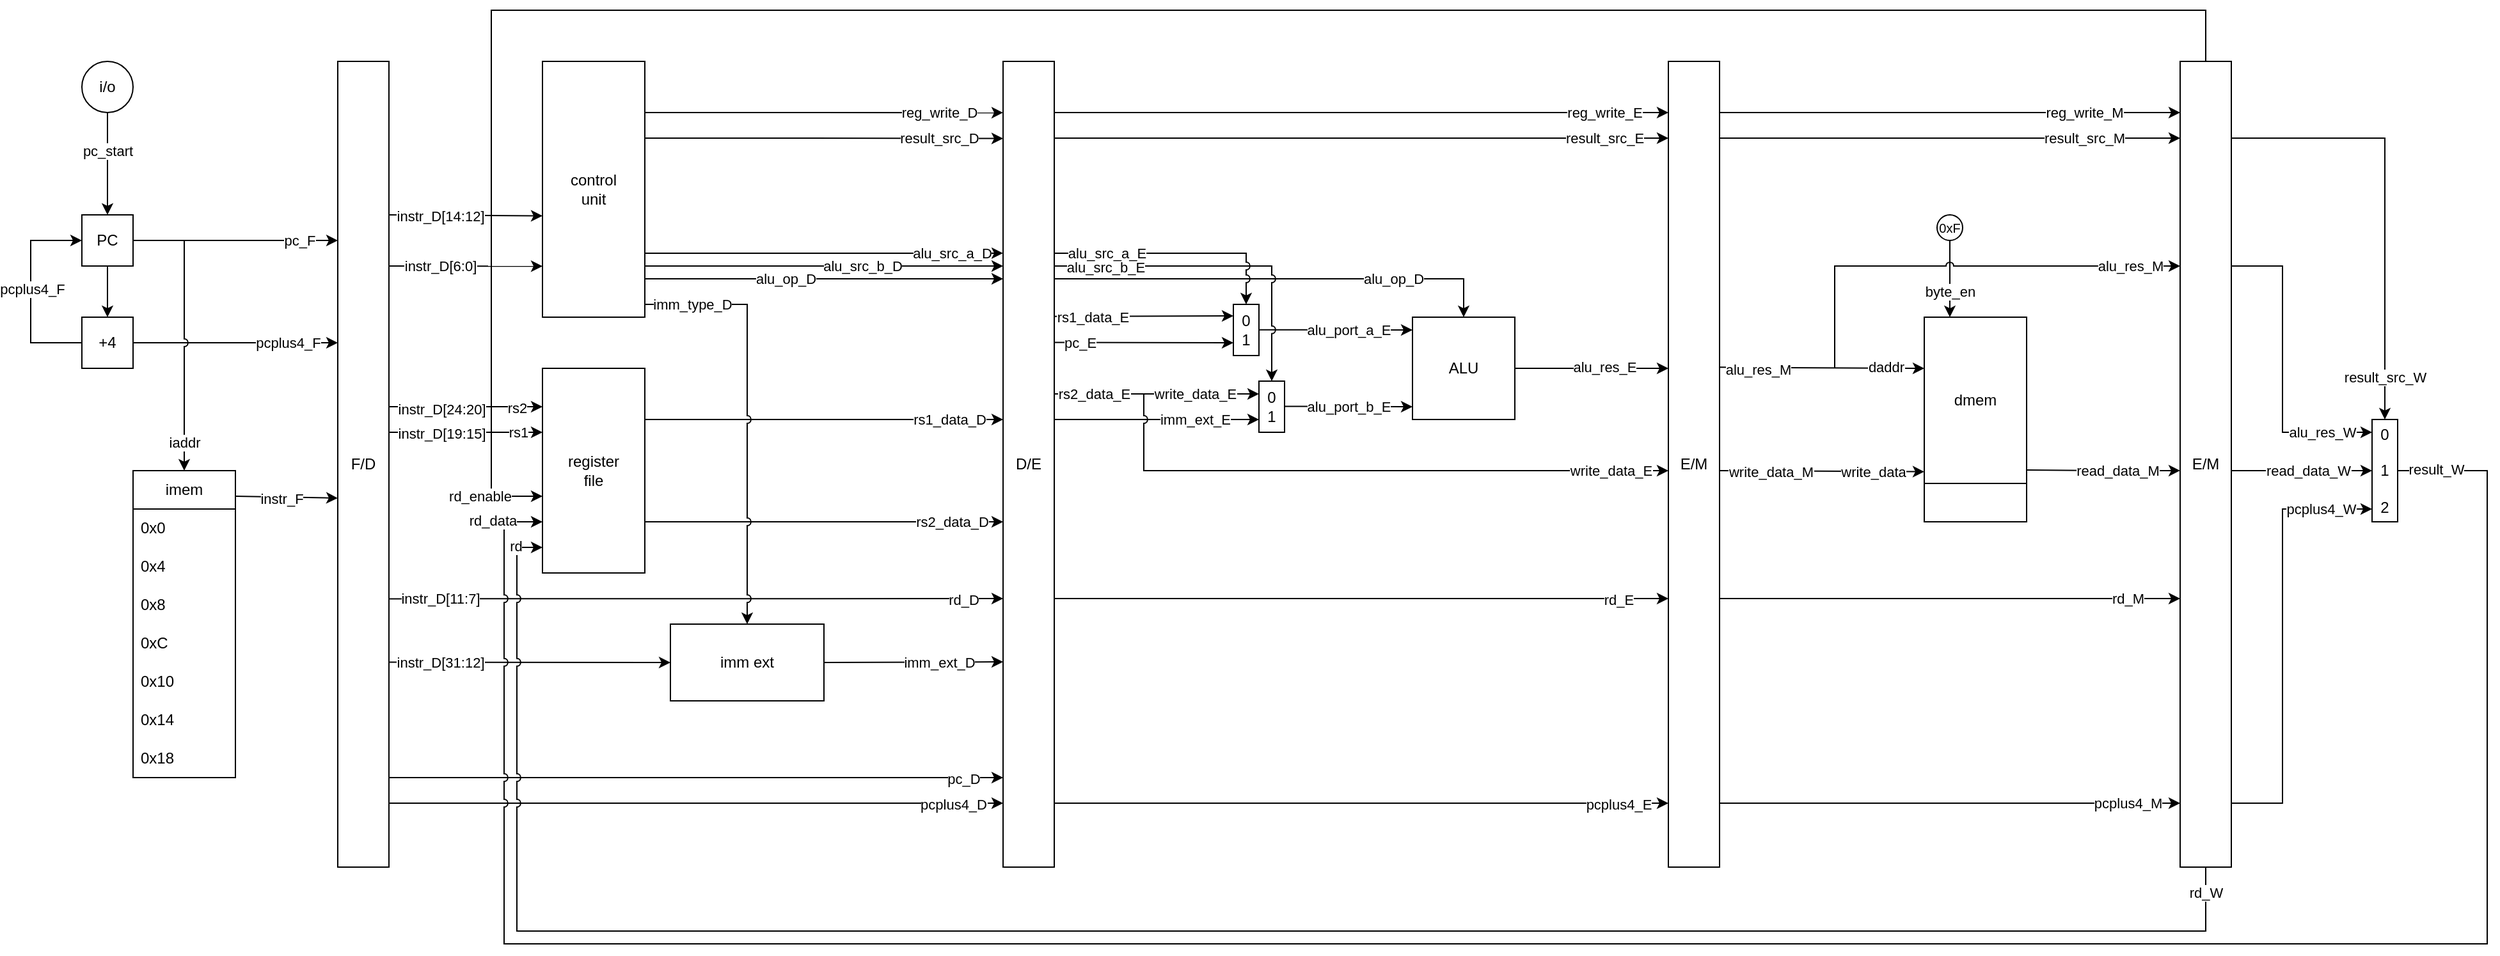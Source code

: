 <mxfile version="28.1.2">
  <diagram name="Page-1" id="CnX-o000vF3b8Ial-e8h">
    <mxGraphModel dx="2032" dy="1219" grid="1" gridSize="10" guides="1" tooltips="1" connect="1" arrows="1" fold="1" page="0" pageScale="1" pageWidth="850" pageHeight="1100" math="0" shadow="0">
      <root>
        <mxCell id="0" />
        <mxCell id="1" parent="0" />
        <mxCell id="3WcrFg-mwN81ejGvuBXr-109" value="" style="endArrow=classic;html=1;rounded=0;" parent="1" edge="1">
          <mxGeometry width="50" height="50" relative="1" as="geometry">
            <mxPoint x="1000" y="210" as="sourcePoint" />
            <mxPoint x="1320" y="240" as="targetPoint" />
            <Array as="points">
              <mxPoint x="1320" y="210" />
            </Array>
          </mxGeometry>
        </mxCell>
        <mxCell id="3WcrFg-mwN81ejGvuBXr-110" value="alu_op_D" style="edgeLabel;html=1;align=center;verticalAlign=middle;resizable=0;points=[];" parent="3WcrFg-mwN81ejGvuBXr-109" vertex="1" connectable="0">
          <mxGeometry x="-0.275" relative="1" as="geometry">
            <mxPoint x="138" as="offset" />
          </mxGeometry>
        </mxCell>
        <mxCell id="3WcrFg-mwN81ejGvuBXr-74" value="" style="endArrow=classic;html=1;rounded=0;exitX=1;exitY=0.667;exitDx=0;exitDy=0;exitPerimeter=0;jumpStyle=arc;" parent="1" source="3WcrFg-mwN81ejGvuBXr-9" edge="1">
          <mxGeometry width="50" height="50" relative="1" as="geometry">
            <mxPoint x="570" y="400" as="sourcePoint" />
            <mxPoint x="960" y="460" as="targetPoint" />
            <Array as="points">
              <mxPoint x="570" y="460" />
            </Array>
          </mxGeometry>
        </mxCell>
        <mxCell id="3WcrFg-mwN81ejGvuBXr-75" value="rd_D" style="edgeLabel;html=1;align=center;verticalAlign=middle;resizable=0;points=[];" parent="3WcrFg-mwN81ejGvuBXr-74" vertex="1" connectable="0">
          <mxGeometry x="0.897" y="-1" relative="1" as="geometry">
            <mxPoint x="-7" as="offset" />
          </mxGeometry>
        </mxCell>
        <mxCell id="3WcrFg-mwN81ejGvuBXr-76" value="instr_D[11:7]" style="edgeLabel;html=1;align=center;verticalAlign=middle;resizable=0;points=[];" parent="3WcrFg-mwN81ejGvuBXr-74" vertex="1" connectable="0">
          <mxGeometry x="-0.823" relative="1" as="geometry">
            <mxPoint x="-3" as="offset" />
          </mxGeometry>
        </mxCell>
        <mxCell id="3WcrFg-mwN81ejGvuBXr-6" style="edgeStyle=orthogonalEdgeStyle;rounded=0;orthogonalLoop=1;jettySize=auto;html=1;exitX=0.5;exitY=1;exitDx=0;exitDy=0;entryX=0.5;entryY=0;entryDx=0;entryDy=0;" parent="1" source="3WcrFg-mwN81ejGvuBXr-1" target="3WcrFg-mwN81ejGvuBXr-5" edge="1">
          <mxGeometry relative="1" as="geometry" />
        </mxCell>
        <mxCell id="3WcrFg-mwN81ejGvuBXr-1" value="PC" style="whiteSpace=wrap;html=1;aspect=fixed;" parent="1" vertex="1">
          <mxGeometry x="240" y="160" width="40" height="40" as="geometry" />
        </mxCell>
        <mxCell id="3WcrFg-mwN81ejGvuBXr-3" style="edgeStyle=orthogonalEdgeStyle;rounded=0;orthogonalLoop=1;jettySize=auto;html=1;exitX=0.5;exitY=1;exitDx=0;exitDy=0;entryX=0.5;entryY=0;entryDx=0;entryDy=0;" parent="1" source="3WcrFg-mwN81ejGvuBXr-2" target="3WcrFg-mwN81ejGvuBXr-1" edge="1">
          <mxGeometry relative="1" as="geometry" />
        </mxCell>
        <mxCell id="3WcrFg-mwN81ejGvuBXr-4" value="pc_start" style="edgeLabel;html=1;align=center;verticalAlign=middle;resizable=0;points=[];" parent="3WcrFg-mwN81ejGvuBXr-3" vertex="1" connectable="0">
          <mxGeometry x="-0.26" relative="1" as="geometry">
            <mxPoint as="offset" />
          </mxGeometry>
        </mxCell>
        <mxCell id="3WcrFg-mwN81ejGvuBXr-2" value="i/o" style="ellipse;whiteSpace=wrap;html=1;aspect=fixed;" parent="1" vertex="1">
          <mxGeometry x="240" y="40" width="40" height="40" as="geometry" />
        </mxCell>
        <mxCell id="3WcrFg-mwN81ejGvuBXr-7" style="edgeStyle=orthogonalEdgeStyle;rounded=0;orthogonalLoop=1;jettySize=auto;html=1;exitX=0;exitY=0.5;exitDx=0;exitDy=0;entryX=0;entryY=0.5;entryDx=0;entryDy=0;" parent="1" source="3WcrFg-mwN81ejGvuBXr-5" target="3WcrFg-mwN81ejGvuBXr-1" edge="1">
          <mxGeometry relative="1" as="geometry">
            <Array as="points">
              <mxPoint x="200" y="260" />
              <mxPoint x="200" y="180" />
            </Array>
          </mxGeometry>
        </mxCell>
        <mxCell id="3WcrFg-mwN81ejGvuBXr-8" value="pcplus4_F" style="edgeLabel;html=1;align=center;verticalAlign=middle;resizable=0;points=[];" parent="3WcrFg-mwN81ejGvuBXr-7" vertex="1" connectable="0">
          <mxGeometry x="0.109" y="-1" relative="1" as="geometry">
            <mxPoint y="6" as="offset" />
          </mxGeometry>
        </mxCell>
        <mxCell id="3WcrFg-mwN81ejGvuBXr-5" value="+4" style="whiteSpace=wrap;html=1;aspect=fixed;" parent="1" vertex="1">
          <mxGeometry x="240" y="240" width="40" height="40" as="geometry" />
        </mxCell>
        <mxCell id="3WcrFg-mwN81ejGvuBXr-9" value="F/D" style="rounded=0;whiteSpace=wrap;html=1;" parent="1" vertex="1">
          <mxGeometry x="440" y="40" width="40" height="630" as="geometry" />
        </mxCell>
        <mxCell id="3WcrFg-mwN81ejGvuBXr-10" style="edgeStyle=orthogonalEdgeStyle;rounded=0;orthogonalLoop=1;jettySize=auto;html=1;exitX=1;exitY=0.5;exitDx=0;exitDy=0;" parent="1" source="3WcrFg-mwN81ejGvuBXr-5" edge="1">
          <mxGeometry relative="1" as="geometry">
            <mxPoint x="440" y="260" as="targetPoint" />
            <Array as="points">
              <mxPoint x="440" y="260" />
            </Array>
          </mxGeometry>
        </mxCell>
        <mxCell id="3WcrFg-mwN81ejGvuBXr-13" value="pcplus4_F" style="edgeLabel;html=1;align=center;verticalAlign=middle;resizable=0;points=[];" parent="3WcrFg-mwN81ejGvuBXr-10" vertex="1" connectable="0">
          <mxGeometry x="-0.158" y="-2" relative="1" as="geometry">
            <mxPoint x="53" y="-2" as="offset" />
          </mxGeometry>
        </mxCell>
        <mxCell id="3WcrFg-mwN81ejGvuBXr-11" style="edgeStyle=orthogonalEdgeStyle;rounded=0;orthogonalLoop=1;jettySize=auto;html=1;exitX=1;exitY=0.5;exitDx=0;exitDy=0;" parent="1" source="3WcrFg-mwN81ejGvuBXr-1" edge="1">
          <mxGeometry relative="1" as="geometry">
            <mxPoint x="440" y="180" as="targetPoint" />
            <Array as="points">
              <mxPoint x="440" y="180" />
            </Array>
          </mxGeometry>
        </mxCell>
        <mxCell id="3WcrFg-mwN81ejGvuBXr-12" value="pc_F" style="edgeLabel;html=1;align=center;verticalAlign=middle;resizable=0;points=[];" parent="3WcrFg-mwN81ejGvuBXr-11" vertex="1" connectable="0">
          <mxGeometry x="-0.06" y="1" relative="1" as="geometry">
            <mxPoint x="55" y="1" as="offset" />
          </mxGeometry>
        </mxCell>
        <mxCell id="3WcrFg-mwN81ejGvuBXr-15" style="edgeStyle=orthogonalEdgeStyle;rounded=0;orthogonalLoop=1;jettySize=auto;html=1;strokeColor=default;jumpStyle=arc;entryX=0.5;entryY=0;entryDx=0;entryDy=0;" parent="1" edge="1">
          <mxGeometry relative="1" as="geometry">
            <mxPoint x="320" y="360.0" as="targetPoint" />
            <mxPoint x="320" y="180" as="sourcePoint" />
          </mxGeometry>
        </mxCell>
        <mxCell id="3WcrFg-mwN81ejGvuBXr-16" value="iaddr" style="edgeLabel;html=1;align=center;verticalAlign=middle;resizable=0;points=[];" parent="3WcrFg-mwN81ejGvuBXr-15" vertex="1" connectable="0">
          <mxGeometry x="0.756" y="1" relative="1" as="geometry">
            <mxPoint x="-1" as="offset" />
          </mxGeometry>
        </mxCell>
        <mxCell id="3WcrFg-mwN81ejGvuBXr-28" value="imem" style="swimlane;fontStyle=0;childLayout=stackLayout;horizontal=1;startSize=30;horizontalStack=0;resizeParent=1;resizeParentMax=0;resizeLast=0;collapsible=1;marginBottom=0;whiteSpace=wrap;html=1;" parent="1" vertex="1">
          <mxGeometry x="280" y="360" width="80" height="240" as="geometry">
            <mxRectangle x="280" y="360" width="70" height="30" as="alternateBounds" />
          </mxGeometry>
        </mxCell>
        <mxCell id="3WcrFg-mwN81ejGvuBXr-29" value="0x0" style="text;strokeColor=none;fillColor=none;align=left;verticalAlign=middle;spacingLeft=4;spacingRight=4;overflow=hidden;points=[[0,0.5],[1,0.5]];portConstraint=eastwest;rotatable=0;whiteSpace=wrap;html=1;" parent="3WcrFg-mwN81ejGvuBXr-28" vertex="1">
          <mxGeometry y="30" width="80" height="30" as="geometry" />
        </mxCell>
        <mxCell id="3WcrFg-mwN81ejGvuBXr-32" value="0x4" style="text;strokeColor=none;fillColor=none;align=left;verticalAlign=middle;spacingLeft=4;spacingRight=4;overflow=hidden;points=[[0,0.5],[1,0.5]];portConstraint=eastwest;rotatable=0;whiteSpace=wrap;html=1;" parent="3WcrFg-mwN81ejGvuBXr-28" vertex="1">
          <mxGeometry y="60" width="80" height="30" as="geometry" />
        </mxCell>
        <mxCell id="3WcrFg-mwN81ejGvuBXr-34" value="0x8" style="text;strokeColor=none;fillColor=none;align=left;verticalAlign=middle;spacingLeft=4;spacingRight=4;overflow=hidden;points=[[0,0.5],[1,0.5]];portConstraint=eastwest;rotatable=0;whiteSpace=wrap;html=1;" parent="3WcrFg-mwN81ejGvuBXr-28" vertex="1">
          <mxGeometry y="90" width="80" height="30" as="geometry" />
        </mxCell>
        <mxCell id="3WcrFg-mwN81ejGvuBXr-35" value="0xC" style="text;strokeColor=none;fillColor=none;align=left;verticalAlign=middle;spacingLeft=4;spacingRight=4;overflow=hidden;points=[[0,0.5],[1,0.5]];portConstraint=eastwest;rotatable=0;whiteSpace=wrap;html=1;" parent="3WcrFg-mwN81ejGvuBXr-28" vertex="1">
          <mxGeometry y="120" width="80" height="30" as="geometry" />
        </mxCell>
        <mxCell id="3WcrFg-mwN81ejGvuBXr-33" value="0x10" style="text;strokeColor=none;fillColor=none;align=left;verticalAlign=middle;spacingLeft=4;spacingRight=4;overflow=hidden;points=[[0,0.5],[1,0.5]];portConstraint=eastwest;rotatable=0;whiteSpace=wrap;html=1;" parent="3WcrFg-mwN81ejGvuBXr-28" vertex="1">
          <mxGeometry y="150" width="80" height="30" as="geometry" />
        </mxCell>
        <mxCell id="3WcrFg-mwN81ejGvuBXr-30" value="0x14" style="text;strokeColor=none;fillColor=none;align=left;verticalAlign=middle;spacingLeft=4;spacingRight=4;overflow=hidden;points=[[0,0.5],[1,0.5]];portConstraint=eastwest;rotatable=0;whiteSpace=wrap;html=1;" parent="3WcrFg-mwN81ejGvuBXr-28" vertex="1">
          <mxGeometry y="180" width="80" height="30" as="geometry" />
        </mxCell>
        <mxCell id="3WcrFg-mwN81ejGvuBXr-31" value="0x18" style="text;strokeColor=none;fillColor=none;align=left;verticalAlign=middle;spacingLeft=4;spacingRight=4;overflow=hidden;points=[[0,0.5],[1,0.5]];portConstraint=eastwest;rotatable=0;whiteSpace=wrap;html=1;" parent="3WcrFg-mwN81ejGvuBXr-28" vertex="1">
          <mxGeometry y="210" width="80" height="30" as="geometry" />
        </mxCell>
        <mxCell id="3WcrFg-mwN81ejGvuBXr-37" value="" style="endArrow=classic;html=1;rounded=0;entryX=0;entryY=0.542;entryDx=0;entryDy=0;entryPerimeter=0;" parent="1" target="3WcrFg-mwN81ejGvuBXr-9" edge="1">
          <mxGeometry width="50" height="50" relative="1" as="geometry">
            <mxPoint x="360" y="380" as="sourcePoint" />
            <mxPoint x="420" y="380" as="targetPoint" />
          </mxGeometry>
        </mxCell>
        <mxCell id="3WcrFg-mwN81ejGvuBXr-38" value="instr_F" style="edgeLabel;html=1;align=center;verticalAlign=middle;resizable=0;points=[];" parent="3WcrFg-mwN81ejGvuBXr-37" vertex="1" connectable="0">
          <mxGeometry x="-0.094" y="-1" relative="1" as="geometry">
            <mxPoint as="offset" />
          </mxGeometry>
        </mxCell>
        <mxCell id="3WcrFg-mwN81ejGvuBXr-39" value="&lt;div&gt;control&lt;/div&gt;&lt;div&gt;unit&lt;/div&gt;" style="rounded=0;whiteSpace=wrap;html=1;" parent="1" vertex="1">
          <mxGeometry x="600" y="40" width="80" height="200" as="geometry" />
        </mxCell>
        <mxCell id="3WcrFg-mwN81ejGvuBXr-40" value="" style="endArrow=classic;html=1;rounded=0;exitX=0.992;exitY=0.333;exitDx=0;exitDy=0;exitPerimeter=0;" parent="1" edge="1">
          <mxGeometry width="50" height="50" relative="1" as="geometry">
            <mxPoint x="479.68" y="200.0" as="sourcePoint" />
            <mxPoint x="600" y="200.16" as="targetPoint" />
          </mxGeometry>
        </mxCell>
        <mxCell id="3WcrFg-mwN81ejGvuBXr-42" value="instr_D[6:0]" style="edgeLabel;html=1;align=center;verticalAlign=middle;resizable=0;points=[];" parent="3WcrFg-mwN81ejGvuBXr-40" vertex="1" connectable="0">
          <mxGeometry x="-0.048" y="-2" relative="1" as="geometry">
            <mxPoint x="-17" y="-2" as="offset" />
          </mxGeometry>
        </mxCell>
        <mxCell id="3WcrFg-mwN81ejGvuBXr-41" value="" style="endArrow=classic;html=1;rounded=0;" parent="1" edge="1">
          <mxGeometry width="50" height="50" relative="1" as="geometry">
            <mxPoint x="480" y="310" as="sourcePoint" />
            <mxPoint x="600" y="310" as="targetPoint" />
          </mxGeometry>
        </mxCell>
        <mxCell id="3WcrFg-mwN81ejGvuBXr-47" value="instr_D[24:20]" style="edgeLabel;html=1;align=center;verticalAlign=middle;resizable=0;points=[];" parent="3WcrFg-mwN81ejGvuBXr-41" vertex="1" connectable="0">
          <mxGeometry x="-0.045" y="-2" relative="1" as="geometry">
            <mxPoint x="-17" as="offset" />
          </mxGeometry>
        </mxCell>
        <mxCell id="3WcrFg-mwN81ejGvuBXr-71" value="rs2" style="edgeLabel;html=1;align=center;verticalAlign=middle;resizable=0;points=[];" parent="3WcrFg-mwN81ejGvuBXr-41" vertex="1" connectable="0">
          <mxGeometry x="0.786" y="-1" relative="1" as="geometry">
            <mxPoint x="-7" as="offset" />
          </mxGeometry>
        </mxCell>
        <mxCell id="3WcrFg-mwN81ejGvuBXr-43" value="" style="endArrow=classic;html=1;rounded=0;exitX=1.006;exitY=0.165;exitDx=0;exitDy=0;exitPerimeter=0;" parent="1" edge="1">
          <mxGeometry width="50" height="50" relative="1" as="geometry">
            <mxPoint x="480.24" y="160.0" as="sourcePoint" />
            <mxPoint x="600" y="160.8" as="targetPoint" />
          </mxGeometry>
        </mxCell>
        <mxCell id="3WcrFg-mwN81ejGvuBXr-44" value="instr_D[14:12]" style="edgeLabel;html=1;align=center;verticalAlign=middle;resizable=0;points=[];" parent="3WcrFg-mwN81ejGvuBXr-43" vertex="1" connectable="0">
          <mxGeometry x="-0.048" y="-2" relative="1" as="geometry">
            <mxPoint x="-17" y="-2" as="offset" />
          </mxGeometry>
        </mxCell>
        <mxCell id="3WcrFg-mwN81ejGvuBXr-46" value="&lt;div&gt;register&lt;/div&gt;&lt;div&gt;file&lt;/div&gt;" style="rounded=0;whiteSpace=wrap;html=1;" parent="1" vertex="1">
          <mxGeometry x="600" y="280" width="80" height="160" as="geometry" />
        </mxCell>
        <mxCell id="3WcrFg-mwN81ejGvuBXr-48" value="" style="endArrow=classic;html=1;rounded=0;" parent="1" edge="1">
          <mxGeometry width="50" height="50" relative="1" as="geometry">
            <mxPoint x="480" y="330" as="sourcePoint" />
            <mxPoint x="600" y="330" as="targetPoint" />
          </mxGeometry>
        </mxCell>
        <mxCell id="3WcrFg-mwN81ejGvuBXr-49" value="instr_D[19:15]" style="edgeLabel;html=1;align=center;verticalAlign=middle;resizable=0;points=[];" parent="3WcrFg-mwN81ejGvuBXr-48" vertex="1" connectable="0">
          <mxGeometry x="-0.045" y="-2" relative="1" as="geometry">
            <mxPoint x="-17" y="-1" as="offset" />
          </mxGeometry>
        </mxCell>
        <mxCell id="3WcrFg-mwN81ejGvuBXr-72" value="rs1" style="edgeLabel;html=1;align=center;verticalAlign=middle;resizable=0;points=[];" parent="3WcrFg-mwN81ejGvuBXr-48" vertex="1" connectable="0">
          <mxGeometry x="0.74" relative="1" as="geometry">
            <mxPoint x="-4" as="offset" />
          </mxGeometry>
        </mxCell>
        <mxCell id="3WcrFg-mwN81ejGvuBXr-54" value="" style="endArrow=classic;html=1;rounded=0;entryX=0;entryY=0.238;entryDx=0;entryDy=0;entryPerimeter=0;" parent="1" target="3WcrFg-mwN81ejGvuBXr-68" edge="1">
          <mxGeometry width="50" height="50" relative="1" as="geometry">
            <mxPoint x="680" y="190" as="sourcePoint" />
            <mxPoint x="780" y="190" as="targetPoint" />
          </mxGeometry>
        </mxCell>
        <mxCell id="3WcrFg-mwN81ejGvuBXr-55" value="alu_src_a_D" style="edgeLabel;html=1;align=center;verticalAlign=middle;resizable=0;points=[];" parent="3WcrFg-mwN81ejGvuBXr-54" vertex="1" connectable="0">
          <mxGeometry x="-0.275" relative="1" as="geometry">
            <mxPoint x="138" as="offset" />
          </mxGeometry>
        </mxCell>
        <mxCell id="3WcrFg-mwN81ejGvuBXr-58" value="" style="endArrow=classic;html=1;rounded=0;" parent="1" edge="1">
          <mxGeometry width="50" height="50" relative="1" as="geometry">
            <mxPoint x="680" y="200" as="sourcePoint" />
            <mxPoint x="960" y="200" as="targetPoint" />
          </mxGeometry>
        </mxCell>
        <mxCell id="3WcrFg-mwN81ejGvuBXr-59" value="alu_src_b_D" style="edgeLabel;html=1;align=center;verticalAlign=middle;resizable=0;points=[];" parent="3WcrFg-mwN81ejGvuBXr-58" vertex="1" connectable="0">
          <mxGeometry x="-0.275" relative="1" as="geometry">
            <mxPoint x="68" as="offset" />
          </mxGeometry>
        </mxCell>
        <mxCell id="3WcrFg-mwN81ejGvuBXr-56" value="" style="endArrow=classic;html=1;rounded=0;" parent="1" edge="1">
          <mxGeometry width="50" height="50" relative="1" as="geometry">
            <mxPoint x="680" y="210" as="sourcePoint" />
            <mxPoint x="960" y="210" as="targetPoint" />
          </mxGeometry>
        </mxCell>
        <mxCell id="3WcrFg-mwN81ejGvuBXr-57" value="alu_op_D" style="edgeLabel;html=1;align=center;verticalAlign=middle;resizable=0;points=[];" parent="3WcrFg-mwN81ejGvuBXr-56" vertex="1" connectable="0">
          <mxGeometry x="-0.275" relative="1" as="geometry">
            <mxPoint x="8" as="offset" />
          </mxGeometry>
        </mxCell>
        <mxCell id="3WcrFg-mwN81ejGvuBXr-60" value="" style="endArrow=classic;html=1;rounded=0;entryX=0;entryY=0.143;entryDx=0;entryDy=0;entryPerimeter=0;" parent="1" edge="1">
          <mxGeometry width="50" height="50" relative="1" as="geometry">
            <mxPoint x="680" y="80" as="sourcePoint" />
            <mxPoint x="960" y="80.09" as="targetPoint" />
          </mxGeometry>
        </mxCell>
        <mxCell id="3WcrFg-mwN81ejGvuBXr-61" value="reg_write_D" style="edgeLabel;html=1;align=center;verticalAlign=middle;resizable=0;points=[];" parent="3WcrFg-mwN81ejGvuBXr-60" vertex="1" connectable="0">
          <mxGeometry x="-0.275" relative="1" as="geometry">
            <mxPoint x="128" as="offset" />
          </mxGeometry>
        </mxCell>
        <mxCell id="3WcrFg-mwN81ejGvuBXr-63" value="" style="endArrow=classic;html=1;rounded=0;entryX=0;entryY=0.175;entryDx=0;entryDy=0;entryPerimeter=0;" parent="1" edge="1">
          <mxGeometry width="50" height="50" relative="1" as="geometry">
            <mxPoint x="680" y="100" as="sourcePoint" />
            <mxPoint x="960" y="100.25" as="targetPoint" />
            <Array as="points">
              <mxPoint x="790" y="100" />
            </Array>
          </mxGeometry>
        </mxCell>
        <mxCell id="3WcrFg-mwN81ejGvuBXr-64" value="result_src_D" style="edgeLabel;html=1;align=center;verticalAlign=middle;resizable=0;points=[];" parent="3WcrFg-mwN81ejGvuBXr-63" vertex="1" connectable="0">
          <mxGeometry x="-0.275" relative="1" as="geometry">
            <mxPoint x="128" as="offset" />
          </mxGeometry>
        </mxCell>
        <mxCell id="3WcrFg-mwN81ejGvuBXr-65" value="imm ext" style="rounded=0;whiteSpace=wrap;html=1;" parent="1" vertex="1">
          <mxGeometry x="700" y="480" width="120" height="60" as="geometry" />
        </mxCell>
        <mxCell id="3WcrFg-mwN81ejGvuBXr-66" value="" style="endArrow=classic;html=1;rounded=0;" parent="1" edge="1">
          <mxGeometry width="50" height="50" relative="1" as="geometry">
            <mxPoint x="480" y="509.78" as="sourcePoint" />
            <mxPoint x="700" y="510" as="targetPoint" />
          </mxGeometry>
        </mxCell>
        <mxCell id="3WcrFg-mwN81ejGvuBXr-67" value="instr_D[31:12]" style="edgeLabel;html=1;align=center;verticalAlign=middle;resizable=0;points=[];" parent="3WcrFg-mwN81ejGvuBXr-66" vertex="1" connectable="0">
          <mxGeometry x="-0.846" y="-3" relative="1" as="geometry">
            <mxPoint x="23" y="-3" as="offset" />
          </mxGeometry>
        </mxCell>
        <mxCell id="3WcrFg-mwN81ejGvuBXr-68" value="D/E" style="rounded=0;whiteSpace=wrap;html=1;" parent="1" vertex="1">
          <mxGeometry x="960" y="40" width="40" height="630" as="geometry" />
        </mxCell>
        <mxCell id="3WcrFg-mwN81ejGvuBXr-69" value="" style="endArrow=classic;html=1;rounded=0;exitX=1;exitY=0.5;exitDx=0;exitDy=0;" parent="1" source="3WcrFg-mwN81ejGvuBXr-65" edge="1">
          <mxGeometry width="50" height="50" relative="1" as="geometry">
            <mxPoint x="840" y="509.5" as="sourcePoint" />
            <mxPoint x="960" y="509.5" as="targetPoint" />
          </mxGeometry>
        </mxCell>
        <mxCell id="3WcrFg-mwN81ejGvuBXr-70" value="imm_ext_D" style="edgeLabel;html=1;align=center;verticalAlign=middle;resizable=0;points=[];" parent="3WcrFg-mwN81ejGvuBXr-69" vertex="1" connectable="0">
          <mxGeometry x="-0.846" y="-3" relative="1" as="geometry">
            <mxPoint x="79" y="-3" as="offset" />
          </mxGeometry>
        </mxCell>
        <mxCell id="3WcrFg-mwN81ejGvuBXr-77" style="edgeStyle=orthogonalEdgeStyle;rounded=0;orthogonalLoop=1;jettySize=auto;html=1;exitX=1;exitY=0.25;exitDx=0;exitDy=0;" parent="1" source="3WcrFg-mwN81ejGvuBXr-46" edge="1">
          <mxGeometry relative="1" as="geometry">
            <mxPoint x="960" y="320" as="targetPoint" />
            <Array as="points">
              <mxPoint x="956" y="320" />
            </Array>
          </mxGeometry>
        </mxCell>
        <mxCell id="3WcrFg-mwN81ejGvuBXr-79" value="rs1_data_D" style="edgeLabel;html=1;align=center;verticalAlign=middle;resizable=0;points=[];" parent="3WcrFg-mwN81ejGvuBXr-77" vertex="1" connectable="0">
          <mxGeometry x="0.695" y="-2" relative="1" as="geometry">
            <mxPoint y="-2" as="offset" />
          </mxGeometry>
        </mxCell>
        <mxCell id="3WcrFg-mwN81ejGvuBXr-78" style="edgeStyle=orthogonalEdgeStyle;rounded=0;orthogonalLoop=1;jettySize=auto;html=1;exitX=1;exitY=0.75;exitDx=0;exitDy=0;" parent="1" edge="1">
          <mxGeometry relative="1" as="geometry">
            <mxPoint x="680" y="400.01" as="sourcePoint" />
            <mxPoint x="960" y="400.01" as="targetPoint" />
          </mxGeometry>
        </mxCell>
        <mxCell id="3WcrFg-mwN81ejGvuBXr-80" value="rs2_data_D" style="edgeLabel;html=1;align=center;verticalAlign=middle;resizable=0;points=[];" parent="3WcrFg-mwN81ejGvuBXr-78" vertex="1" connectable="0">
          <mxGeometry x="0.711" y="-2" relative="1" as="geometry">
            <mxPoint y="-2" as="offset" />
          </mxGeometry>
        </mxCell>
        <mxCell id="3WcrFg-mwN81ejGvuBXr-52" value="" style="endArrow=classic;html=1;rounded=0;entryX=0.5;entryY=0;entryDx=0;entryDy=0;jumpStyle=arc;" parent="1" target="3WcrFg-mwN81ejGvuBXr-65" edge="1">
          <mxGeometry width="50" height="50" relative="1" as="geometry">
            <mxPoint x="680" y="230" as="sourcePoint" />
            <mxPoint x="780" y="230" as="targetPoint" />
            <Array as="points">
              <mxPoint x="760" y="230" />
            </Array>
          </mxGeometry>
        </mxCell>
        <mxCell id="3WcrFg-mwN81ejGvuBXr-53" value="imm_type_D" style="edgeLabel;html=1;align=center;verticalAlign=middle;resizable=0;points=[];" parent="3WcrFg-mwN81ejGvuBXr-52" vertex="1" connectable="0">
          <mxGeometry x="-0.275" relative="1" as="geometry">
            <mxPoint x="-43" y="-40" as="offset" />
          </mxGeometry>
        </mxCell>
        <mxCell id="3WcrFg-mwN81ejGvuBXr-81" value="" style="endArrow=classic;html=1;rounded=0;exitX=1;exitY=0.667;exitDx=0;exitDy=0;exitPerimeter=0;jumpStyle=arc;" parent="1" edge="1">
          <mxGeometry width="50" height="50" relative="1" as="geometry">
            <mxPoint x="480" y="600" as="sourcePoint" />
            <mxPoint x="960" y="600" as="targetPoint" />
            <Array as="points">
              <mxPoint x="570" y="600" />
            </Array>
          </mxGeometry>
        </mxCell>
        <mxCell id="3WcrFg-mwN81ejGvuBXr-82" value="pc_D" style="edgeLabel;html=1;align=center;verticalAlign=middle;resizable=0;points=[];" parent="3WcrFg-mwN81ejGvuBXr-81" vertex="1" connectable="0">
          <mxGeometry x="0.897" y="-1" relative="1" as="geometry">
            <mxPoint x="-7" as="offset" />
          </mxGeometry>
        </mxCell>
        <mxCell id="3WcrFg-mwN81ejGvuBXr-84" value="" style="endArrow=classic;html=1;rounded=0;exitX=1;exitY=0.667;exitDx=0;exitDy=0;exitPerimeter=0;jumpStyle=arc;" parent="1" edge="1">
          <mxGeometry width="50" height="50" relative="1" as="geometry">
            <mxPoint x="480" y="620" as="sourcePoint" />
            <mxPoint x="960" y="620" as="targetPoint" />
            <Array as="points">
              <mxPoint x="570" y="620" />
            </Array>
          </mxGeometry>
        </mxCell>
        <mxCell id="3WcrFg-mwN81ejGvuBXr-85" value="pcplus4_D" style="edgeLabel;html=1;align=center;verticalAlign=middle;resizable=0;points=[];" parent="3WcrFg-mwN81ejGvuBXr-84" vertex="1" connectable="0">
          <mxGeometry x="0.897" y="-1" relative="1" as="geometry">
            <mxPoint x="-15" as="offset" />
          </mxGeometry>
        </mxCell>
        <mxCell id="3WcrFg-mwN81ejGvuBXr-86" value="E/M" style="rounded=0;whiteSpace=wrap;html=1;" parent="1" vertex="1">
          <mxGeometry x="1480" y="40" width="40" height="630" as="geometry" />
        </mxCell>
        <mxCell id="3WcrFg-mwN81ejGvuBXr-103" style="edgeStyle=orthogonalEdgeStyle;rounded=0;orthogonalLoop=1;jettySize=auto;html=1;exitX=1;exitY=0.5;exitDx=0;exitDy=0;" parent="1" source="3WcrFg-mwN81ejGvuBXr-87" edge="1">
          <mxGeometry relative="1" as="geometry">
            <mxPoint x="1480" y="280" as="targetPoint" />
            <mxPoint x="1380" y="280.22" as="sourcePoint" />
          </mxGeometry>
        </mxCell>
        <mxCell id="3WcrFg-mwN81ejGvuBXr-104" value="alu_res_E" style="edgeLabel;html=1;align=center;verticalAlign=middle;resizable=0;points=[];" parent="3WcrFg-mwN81ejGvuBXr-103" vertex="1" connectable="0">
          <mxGeometry x="-0.056" y="1" relative="1" as="geometry">
            <mxPoint x="13" as="offset" />
          </mxGeometry>
        </mxCell>
        <mxCell id="3WcrFg-mwN81ejGvuBXr-87" value="ALU" style="whiteSpace=wrap;html=1;aspect=fixed;" parent="1" vertex="1">
          <mxGeometry x="1280" y="240" width="80" height="80" as="geometry" />
        </mxCell>
        <mxCell id="3WcrFg-mwN81ejGvuBXr-88" value="&lt;div&gt;0&lt;/div&gt;&lt;div&gt;1&lt;/div&gt;" style="rounded=0;whiteSpace=wrap;html=1;" parent="1" vertex="1">
          <mxGeometry x="1140" y="230" width="20" height="40" as="geometry" />
        </mxCell>
        <mxCell id="3WcrFg-mwN81ejGvuBXr-89" value="&lt;div&gt;0&lt;/div&gt;&lt;div&gt;1&lt;/div&gt;" style="rounded=0;whiteSpace=wrap;html=1;" parent="1" vertex="1">
          <mxGeometry x="1160" y="290" width="20" height="40" as="geometry" />
        </mxCell>
        <mxCell id="3WcrFg-mwN81ejGvuBXr-90" value="" style="endArrow=classic;html=1;rounded=0;entryX=0;entryY=0.75;entryDx=0;entryDy=0;" parent="1" target="3WcrFg-mwN81ejGvuBXr-89" edge="1">
          <mxGeometry width="50" height="50" relative="1" as="geometry">
            <mxPoint x="1000" y="320" as="sourcePoint" />
            <mxPoint x="1120" y="320" as="targetPoint" />
          </mxGeometry>
        </mxCell>
        <mxCell id="3WcrFg-mwN81ejGvuBXr-91" value="imm_ext_E" style="edgeLabel;html=1;align=center;verticalAlign=middle;resizable=0;points=[];" parent="3WcrFg-mwN81ejGvuBXr-90" vertex="1" connectable="0">
          <mxGeometry x="-0.275" relative="1" as="geometry">
            <mxPoint x="52" as="offset" />
          </mxGeometry>
        </mxCell>
        <mxCell id="3WcrFg-mwN81ejGvuBXr-92" value="" style="endArrow=classic;html=1;rounded=0;entryX=0;entryY=0.25;entryDx=0;entryDy=0;" parent="1" target="3WcrFg-mwN81ejGvuBXr-89" edge="1">
          <mxGeometry width="50" height="50" relative="1" as="geometry">
            <mxPoint x="1000" y="300" as="sourcePoint" />
            <mxPoint x="1120" y="300" as="targetPoint" />
          </mxGeometry>
        </mxCell>
        <mxCell id="3WcrFg-mwN81ejGvuBXr-93" value="write_data_E" style="edgeLabel;html=1;align=center;verticalAlign=middle;resizable=0;points=[];" parent="3WcrFg-mwN81ejGvuBXr-92" vertex="1" connectable="0">
          <mxGeometry x="-0.275" relative="1" as="geometry">
            <mxPoint x="52" as="offset" />
          </mxGeometry>
        </mxCell>
        <mxCell id="3WcrFg-mwN81ejGvuBXr-94" value="rs2_data_E" style="edgeLabel;html=1;align=center;verticalAlign=middle;resizable=0;points=[];" parent="3WcrFg-mwN81ejGvuBXr-92" vertex="1" connectable="0">
          <mxGeometry x="-0.645" y="-2" relative="1" as="geometry">
            <mxPoint x="2" y="-2" as="offset" />
          </mxGeometry>
        </mxCell>
        <mxCell id="3WcrFg-mwN81ejGvuBXr-95" value="" style="endArrow=classic;html=1;rounded=0;" parent="1" edge="1">
          <mxGeometry width="50" height="50" relative="1" as="geometry">
            <mxPoint x="1000" y="239.38" as="sourcePoint" />
            <mxPoint x="1140" y="239" as="targetPoint" />
          </mxGeometry>
        </mxCell>
        <mxCell id="3WcrFg-mwN81ejGvuBXr-96" value="rs1_data_E" style="edgeLabel;html=1;align=center;verticalAlign=middle;resizable=0;points=[];" parent="3WcrFg-mwN81ejGvuBXr-95" vertex="1" connectable="0">
          <mxGeometry x="-0.275" relative="1" as="geometry">
            <mxPoint x="-21" y="1" as="offset" />
          </mxGeometry>
        </mxCell>
        <mxCell id="3WcrFg-mwN81ejGvuBXr-97" value="" style="endArrow=classic;html=1;rounded=0;" parent="1" edge="1">
          <mxGeometry width="50" height="50" relative="1" as="geometry">
            <mxPoint x="1000" y="259.69" as="sourcePoint" />
            <mxPoint x="1140" y="260" as="targetPoint" />
          </mxGeometry>
        </mxCell>
        <mxCell id="3WcrFg-mwN81ejGvuBXr-98" value="pc_E" style="edgeLabel;html=1;align=center;verticalAlign=middle;resizable=0;points=[];" parent="3WcrFg-mwN81ejGvuBXr-97" vertex="1" connectable="0">
          <mxGeometry x="-0.275" relative="1" as="geometry">
            <mxPoint x="-31" as="offset" />
          </mxGeometry>
        </mxCell>
        <mxCell id="3WcrFg-mwN81ejGvuBXr-99" value="" style="endArrow=classic;html=1;rounded=0;" parent="1" edge="1">
          <mxGeometry width="50" height="50" relative="1" as="geometry">
            <mxPoint x="1160" y="249.9" as="sourcePoint" />
            <mxPoint x="1280" y="250" as="targetPoint" />
          </mxGeometry>
        </mxCell>
        <mxCell id="3WcrFg-mwN81ejGvuBXr-100" value="alu_port_a_E" style="edgeLabel;html=1;align=center;verticalAlign=middle;resizable=0;points=[];" parent="3WcrFg-mwN81ejGvuBXr-99" vertex="1" connectable="0">
          <mxGeometry x="-0.275" relative="1" as="geometry">
            <mxPoint x="26" as="offset" />
          </mxGeometry>
        </mxCell>
        <mxCell id="3WcrFg-mwN81ejGvuBXr-101" value="" style="endArrow=classic;html=1;rounded=0;" parent="1" edge="1">
          <mxGeometry width="50" height="50" relative="1" as="geometry">
            <mxPoint x="1180" y="309.69" as="sourcePoint" />
            <mxPoint x="1280" y="310" as="targetPoint" />
          </mxGeometry>
        </mxCell>
        <mxCell id="3WcrFg-mwN81ejGvuBXr-102" value="alu_port_b_E" style="edgeLabel;html=1;align=center;verticalAlign=middle;resizable=0;points=[];" parent="3WcrFg-mwN81ejGvuBXr-101" vertex="1" connectable="0">
          <mxGeometry x="-0.275" relative="1" as="geometry">
            <mxPoint x="13" as="offset" />
          </mxGeometry>
        </mxCell>
        <mxCell id="3WcrFg-mwN81ejGvuBXr-106" value="" style="endArrow=classic;html=1;rounded=0;jumpStyle=arc;" parent="1" edge="1">
          <mxGeometry width="50" height="50" relative="1" as="geometry">
            <mxPoint x="1000" y="200" as="sourcePoint" />
            <mxPoint x="1170" y="290" as="targetPoint" />
            <Array as="points">
              <mxPoint x="1170" y="200" />
            </Array>
          </mxGeometry>
        </mxCell>
        <mxCell id="3WcrFg-mwN81ejGvuBXr-108" value="alu_src_b_E" style="edgeLabel;html=1;align=center;verticalAlign=middle;resizable=0;points=[];" parent="3WcrFg-mwN81ejGvuBXr-106" vertex="1" connectable="0">
          <mxGeometry x="-0.757" y="-1" relative="1" as="geometry">
            <mxPoint x="8" as="offset" />
          </mxGeometry>
        </mxCell>
        <mxCell id="3WcrFg-mwN81ejGvuBXr-105" value="" style="endArrow=classic;html=1;rounded=0;jumpStyle=arc;" parent="1" edge="1">
          <mxGeometry width="50" height="50" relative="1" as="geometry">
            <mxPoint x="1000" y="190" as="sourcePoint" />
            <mxPoint x="1150" y="230" as="targetPoint" />
            <Array as="points">
              <mxPoint x="1150" y="190" />
            </Array>
          </mxGeometry>
        </mxCell>
        <mxCell id="3WcrFg-mwN81ejGvuBXr-107" value="alu_src_a_E" style="edgeLabel;html=1;align=center;verticalAlign=middle;resizable=0;points=[];" parent="3WcrFg-mwN81ejGvuBXr-105" vertex="1" connectable="0">
          <mxGeometry x="-0.806" y="-1" relative="1" as="geometry">
            <mxPoint x="22" y="-1" as="offset" />
          </mxGeometry>
        </mxCell>
        <mxCell id="3yqcSGQ34DYOrZW2OWWX-1" value="" style="endArrow=classic;html=1;rounded=0;exitX=1;exitY=0.667;exitDx=0;exitDy=0;exitPerimeter=0;jumpStyle=arc;" edge="1" parent="1">
          <mxGeometry width="50" height="50" relative="1" as="geometry">
            <mxPoint x="1000" y="620" as="sourcePoint" />
            <mxPoint x="1480" y="620" as="targetPoint" />
            <Array as="points">
              <mxPoint x="1090" y="620" />
            </Array>
          </mxGeometry>
        </mxCell>
        <mxCell id="3yqcSGQ34DYOrZW2OWWX-2" value="pcplus4_E" style="edgeLabel;html=1;align=center;verticalAlign=middle;resizable=0;points=[];" vertex="1" connectable="0" parent="3yqcSGQ34DYOrZW2OWWX-1">
          <mxGeometry x="0.897" y="-1" relative="1" as="geometry">
            <mxPoint x="-15" as="offset" />
          </mxGeometry>
        </mxCell>
        <mxCell id="3yqcSGQ34DYOrZW2OWWX-3" value="" style="endArrow=classic;html=1;rounded=0;exitX=1;exitY=0.667;exitDx=0;exitDy=0;exitPerimeter=0;jumpStyle=arc;" edge="1" parent="1">
          <mxGeometry width="50" height="50" relative="1" as="geometry">
            <mxPoint x="1000" y="460" as="sourcePoint" />
            <mxPoint x="1480" y="460" as="targetPoint" />
            <Array as="points">
              <mxPoint x="1090" y="460" />
            </Array>
          </mxGeometry>
        </mxCell>
        <mxCell id="3yqcSGQ34DYOrZW2OWWX-4" value="rd_E" style="edgeLabel;html=1;align=center;verticalAlign=middle;resizable=0;points=[];" vertex="1" connectable="0" parent="3yqcSGQ34DYOrZW2OWWX-3">
          <mxGeometry x="0.897" y="-1" relative="1" as="geometry">
            <mxPoint x="-15" as="offset" />
          </mxGeometry>
        </mxCell>
        <mxCell id="3yqcSGQ34DYOrZW2OWWX-5" value="" style="endArrow=classic;html=1;rounded=0;jumpStyle=arc;" edge="1" parent="1">
          <mxGeometry width="50" height="50" relative="1" as="geometry">
            <mxPoint x="1070" y="300" as="sourcePoint" />
            <mxPoint x="1480" y="360" as="targetPoint" />
            <Array as="points">
              <mxPoint x="1070" y="360" />
            </Array>
          </mxGeometry>
        </mxCell>
        <mxCell id="3yqcSGQ34DYOrZW2OWWX-6" value="write_data_E" style="edgeLabel;html=1;align=center;verticalAlign=middle;resizable=0;points=[];" vertex="1" connectable="0" parent="3yqcSGQ34DYOrZW2OWWX-5">
          <mxGeometry x="0.769" relative="1" as="geometry">
            <mxPoint x="9" as="offset" />
          </mxGeometry>
        </mxCell>
        <mxCell id="3yqcSGQ34DYOrZW2OWWX-7" value="" style="endArrow=classic;html=1;rounded=0;" edge="1" parent="1">
          <mxGeometry width="50" height="50" relative="1" as="geometry">
            <mxPoint x="1000" y="80.0" as="sourcePoint" />
            <mxPoint x="1480" y="80" as="targetPoint" />
          </mxGeometry>
        </mxCell>
        <mxCell id="3yqcSGQ34DYOrZW2OWWX-8" value="reg_write_E" style="edgeLabel;html=1;align=center;verticalAlign=middle;resizable=0;points=[];" vertex="1" connectable="0" parent="3yqcSGQ34DYOrZW2OWWX-7">
          <mxGeometry x="-0.275" relative="1" as="geometry">
            <mxPoint x="256" as="offset" />
          </mxGeometry>
        </mxCell>
        <mxCell id="3yqcSGQ34DYOrZW2OWWX-9" value="" style="endArrow=classic;html=1;rounded=0;" edge="1" parent="1">
          <mxGeometry width="50" height="50" relative="1" as="geometry">
            <mxPoint x="1000" y="100" as="sourcePoint" />
            <mxPoint x="1480" y="100.0" as="targetPoint" />
          </mxGeometry>
        </mxCell>
        <mxCell id="3yqcSGQ34DYOrZW2OWWX-10" value="result_src_E" style="edgeLabel;html=1;align=center;verticalAlign=middle;resizable=0;points=[];" vertex="1" connectable="0" parent="3yqcSGQ34DYOrZW2OWWX-9">
          <mxGeometry x="-0.275" relative="1" as="geometry">
            <mxPoint x="256" as="offset" />
          </mxGeometry>
        </mxCell>
        <mxCell id="3yqcSGQ34DYOrZW2OWWX-11" value="E/M" style="rounded=0;whiteSpace=wrap;html=1;" vertex="1" parent="1">
          <mxGeometry x="1880" y="40" width="40" height="630" as="geometry" />
        </mxCell>
        <mxCell id="3yqcSGQ34DYOrZW2OWWX-35" style="edgeStyle=orthogonalEdgeStyle;rounded=0;orthogonalLoop=1;jettySize=auto;html=1;exitX=1;exitY=0.75;exitDx=0;exitDy=0;" edge="1" parent="1">
          <mxGeometry relative="1" as="geometry">
            <mxPoint x="1880" y="359.98" as="targetPoint" />
            <mxPoint x="1760" y="359.52" as="sourcePoint" />
          </mxGeometry>
        </mxCell>
        <mxCell id="3yqcSGQ34DYOrZW2OWWX-36" value="read_data_M" style="edgeLabel;html=1;align=center;verticalAlign=middle;resizable=0;points=[];" vertex="1" connectable="0" parent="3yqcSGQ34DYOrZW2OWWX-35">
          <mxGeometry x="-0.083" y="1" relative="1" as="geometry">
            <mxPoint x="15" y="1" as="offset" />
          </mxGeometry>
        </mxCell>
        <mxCell id="3yqcSGQ34DYOrZW2OWWX-12" value="dmem" style="swimlane;fontStyle=0;childLayout=stackLayout;horizontal=1;startSize=130;horizontalStack=0;resizeParent=1;resizeParentMax=0;resizeLast=0;collapsible=1;marginBottom=0;whiteSpace=wrap;html=1;" vertex="1" collapsed="1" parent="1">
          <mxGeometry x="1680" y="240" width="80" height="160" as="geometry">
            <mxRectangle x="1640" y="300" width="80" height="340" as="alternateBounds" />
          </mxGeometry>
        </mxCell>
        <mxCell id="3yqcSGQ34DYOrZW2OWWX-13" value="0x0" style="text;strokeColor=none;fillColor=none;align=left;verticalAlign=middle;spacingLeft=4;spacingRight=4;overflow=hidden;points=[[0,0.5],[1,0.5]];portConstraint=eastwest;rotatable=0;whiteSpace=wrap;html=1;" vertex="1" parent="3yqcSGQ34DYOrZW2OWWX-12">
          <mxGeometry y="130" width="80" height="30" as="geometry" />
        </mxCell>
        <mxCell id="3yqcSGQ34DYOrZW2OWWX-14" value="0x4" style="text;strokeColor=none;fillColor=none;align=left;verticalAlign=middle;spacingLeft=4;spacingRight=4;overflow=hidden;points=[[0,0.5],[1,0.5]];portConstraint=eastwest;rotatable=0;whiteSpace=wrap;html=1;" vertex="1" parent="3yqcSGQ34DYOrZW2OWWX-12">
          <mxGeometry y="160" width="80" height="30" as="geometry" />
        </mxCell>
        <mxCell id="3yqcSGQ34DYOrZW2OWWX-15" value="0x8" style="text;strokeColor=none;fillColor=none;align=left;verticalAlign=middle;spacingLeft=4;spacingRight=4;overflow=hidden;points=[[0,0.5],[1,0.5]];portConstraint=eastwest;rotatable=0;whiteSpace=wrap;html=1;" vertex="1" parent="3yqcSGQ34DYOrZW2OWWX-12">
          <mxGeometry y="190" width="80" height="30" as="geometry" />
        </mxCell>
        <mxCell id="3yqcSGQ34DYOrZW2OWWX-16" value="0xC" style="text;strokeColor=none;fillColor=none;align=left;verticalAlign=middle;spacingLeft=4;spacingRight=4;overflow=hidden;points=[[0,0.5],[1,0.5]];portConstraint=eastwest;rotatable=0;whiteSpace=wrap;html=1;" vertex="1" parent="3yqcSGQ34DYOrZW2OWWX-12">
          <mxGeometry y="220" width="80" height="30" as="geometry" />
        </mxCell>
        <mxCell id="3yqcSGQ34DYOrZW2OWWX-17" value="0x10" style="text;strokeColor=none;fillColor=none;align=left;verticalAlign=middle;spacingLeft=4;spacingRight=4;overflow=hidden;points=[[0,0.5],[1,0.5]];portConstraint=eastwest;rotatable=0;whiteSpace=wrap;html=1;" vertex="1" parent="3yqcSGQ34DYOrZW2OWWX-12">
          <mxGeometry y="250" width="80" height="30" as="geometry" />
        </mxCell>
        <mxCell id="3yqcSGQ34DYOrZW2OWWX-18" value="0x14" style="text;strokeColor=none;fillColor=none;align=left;verticalAlign=middle;spacingLeft=4;spacingRight=4;overflow=hidden;points=[[0,0.5],[1,0.5]];portConstraint=eastwest;rotatable=0;whiteSpace=wrap;html=1;" vertex="1" parent="3yqcSGQ34DYOrZW2OWWX-12">
          <mxGeometry y="280" width="80" height="30" as="geometry" />
        </mxCell>
        <mxCell id="3yqcSGQ34DYOrZW2OWWX-19" value="0x18" style="text;strokeColor=none;fillColor=none;align=left;verticalAlign=middle;spacingLeft=4;spacingRight=4;overflow=hidden;points=[[0,0.5],[1,0.5]];portConstraint=eastwest;rotatable=0;whiteSpace=wrap;html=1;" vertex="1" parent="3yqcSGQ34DYOrZW2OWWX-12">
          <mxGeometry y="310" width="80" height="30" as="geometry" />
        </mxCell>
        <mxCell id="3yqcSGQ34DYOrZW2OWWX-20" value="" style="endArrow=classic;html=1;rounded=0;" edge="1" parent="1">
          <mxGeometry width="50" height="50" relative="1" as="geometry">
            <mxPoint x="1520" y="279.17" as="sourcePoint" />
            <mxPoint x="1680" y="280" as="targetPoint" />
          </mxGeometry>
        </mxCell>
        <mxCell id="3yqcSGQ34DYOrZW2OWWX-21" value="alu_res_M" style="edgeLabel;html=1;align=center;verticalAlign=middle;resizable=0;points=[];" vertex="1" connectable="0" parent="3yqcSGQ34DYOrZW2OWWX-20">
          <mxGeometry x="-0.275" relative="1" as="geometry">
            <mxPoint x="-28" y="1" as="offset" />
          </mxGeometry>
        </mxCell>
        <mxCell id="3yqcSGQ34DYOrZW2OWWX-27" value="daddr" style="edgeLabel;html=1;align=center;verticalAlign=middle;resizable=0;points=[];" vertex="1" connectable="0" parent="3yqcSGQ34DYOrZW2OWWX-20">
          <mxGeometry x="0.688" y="1" relative="1" as="geometry">
            <mxPoint x="-5" as="offset" />
          </mxGeometry>
        </mxCell>
        <mxCell id="3yqcSGQ34DYOrZW2OWWX-22" value="" style="endArrow=classic;html=1;rounded=0;" edge="1" parent="1">
          <mxGeometry width="50" height="50" relative="1" as="geometry">
            <mxPoint x="1520" y="360" as="sourcePoint" />
            <mxPoint x="1680" y="360.83" as="targetPoint" />
          </mxGeometry>
        </mxCell>
        <mxCell id="3yqcSGQ34DYOrZW2OWWX-23" value="write_data_M" style="edgeLabel;html=1;align=center;verticalAlign=middle;resizable=0;points=[];" vertex="1" connectable="0" parent="3yqcSGQ34DYOrZW2OWWX-22">
          <mxGeometry x="-0.275" relative="1" as="geometry">
            <mxPoint x="-18" as="offset" />
          </mxGeometry>
        </mxCell>
        <mxCell id="3yqcSGQ34DYOrZW2OWWX-28" value="write_data" style="edgeLabel;html=1;align=center;verticalAlign=middle;resizable=0;points=[];" vertex="1" connectable="0" parent="3yqcSGQ34DYOrZW2OWWX-22">
          <mxGeometry x="0.698" relative="1" as="geometry">
            <mxPoint x="-16" as="offset" />
          </mxGeometry>
        </mxCell>
        <mxCell id="3yqcSGQ34DYOrZW2OWWX-24" value="" style="endArrow=classic;html=1;rounded=0;" edge="1" parent="1">
          <mxGeometry width="50" height="50" relative="1" as="geometry">
            <mxPoint x="1700" y="180" as="sourcePoint" />
            <mxPoint x="1700" y="240" as="targetPoint" />
          </mxGeometry>
        </mxCell>
        <mxCell id="3yqcSGQ34DYOrZW2OWWX-25" value="byte_en" style="edgeLabel;html=1;align=center;verticalAlign=middle;resizable=0;points=[];" vertex="1" connectable="0" parent="3yqcSGQ34DYOrZW2OWWX-24">
          <mxGeometry x="-0.393" relative="1" as="geometry">
            <mxPoint y="22" as="offset" />
          </mxGeometry>
        </mxCell>
        <mxCell id="3yqcSGQ34DYOrZW2OWWX-29" value="" style="endArrow=classic;html=1;rounded=0;" edge="1" parent="1">
          <mxGeometry width="50" height="50" relative="1" as="geometry">
            <mxPoint x="1520" y="80" as="sourcePoint" />
            <mxPoint x="1880" y="80" as="targetPoint" />
          </mxGeometry>
        </mxCell>
        <mxCell id="3yqcSGQ34DYOrZW2OWWX-30" value="reg_write_M" style="edgeLabel;html=1;align=center;verticalAlign=middle;resizable=0;points=[];" vertex="1" connectable="0" parent="3yqcSGQ34DYOrZW2OWWX-29">
          <mxGeometry x="-0.275" relative="1" as="geometry">
            <mxPoint x="154" as="offset" />
          </mxGeometry>
        </mxCell>
        <mxCell id="3yqcSGQ34DYOrZW2OWWX-31" value="" style="endArrow=classic;html=1;rounded=0;" edge="1" parent="1">
          <mxGeometry width="50" height="50" relative="1" as="geometry">
            <mxPoint x="1520" y="100" as="sourcePoint" />
            <mxPoint x="1880" y="100" as="targetPoint" />
          </mxGeometry>
        </mxCell>
        <mxCell id="3yqcSGQ34DYOrZW2OWWX-32" value="result_src_M" style="edgeLabel;html=1;align=center;verticalAlign=middle;resizable=0;points=[];" vertex="1" connectable="0" parent="3yqcSGQ34DYOrZW2OWWX-31">
          <mxGeometry x="-0.275" relative="1" as="geometry">
            <mxPoint x="154" as="offset" />
          </mxGeometry>
        </mxCell>
        <mxCell id="3yqcSGQ34DYOrZW2OWWX-33" value="" style="endArrow=classic;html=1;rounded=0;exitX=1;exitY=0.667;exitDx=0;exitDy=0;exitPerimeter=0;jumpStyle=arc;" edge="1" parent="1">
          <mxGeometry width="50" height="50" relative="1" as="geometry">
            <mxPoint x="1520" y="620" as="sourcePoint" />
            <mxPoint x="1880" y="620" as="targetPoint" />
            <Array as="points">
              <mxPoint x="1610" y="620" />
            </Array>
          </mxGeometry>
        </mxCell>
        <mxCell id="3yqcSGQ34DYOrZW2OWWX-34" value="pcplus4_M" style="edgeLabel;html=1;align=center;verticalAlign=middle;resizable=0;points=[];" vertex="1" connectable="0" parent="3yqcSGQ34DYOrZW2OWWX-33">
          <mxGeometry x="0.897" y="-1" relative="1" as="geometry">
            <mxPoint x="-23" y="-1" as="offset" />
          </mxGeometry>
        </mxCell>
        <mxCell id="3yqcSGQ34DYOrZW2OWWX-37" value="" style="endArrow=classic;html=1;rounded=0;jumpStyle=arc;" edge="1" parent="1">
          <mxGeometry width="50" height="50" relative="1" as="geometry">
            <mxPoint x="1610" y="280" as="sourcePoint" />
            <mxPoint x="1880" y="200" as="targetPoint" />
            <Array as="points">
              <mxPoint x="1610" y="200" />
            </Array>
          </mxGeometry>
        </mxCell>
        <mxCell id="3yqcSGQ34DYOrZW2OWWX-38" value="alu_res_M" style="edgeLabel;html=1;align=center;verticalAlign=middle;resizable=0;points=[];" vertex="1" connectable="0" parent="3yqcSGQ34DYOrZW2OWWX-37">
          <mxGeometry x="0.769" relative="1" as="geometry">
            <mxPoint x="1" as="offset" />
          </mxGeometry>
        </mxCell>
        <mxCell id="3yqcSGQ34DYOrZW2OWWX-39" value="&lt;font style=&quot;font-size: 10px;&quot;&gt;0xF&lt;/font&gt;" style="ellipse;whiteSpace=wrap;html=1;aspect=fixed;" vertex="1" parent="1">
          <mxGeometry x="1690" y="160" width="20" height="20" as="geometry" />
        </mxCell>
        <mxCell id="3yqcSGQ34DYOrZW2OWWX-40" value="" style="endArrow=classic;html=1;rounded=0;exitX=1;exitY=0.667;exitDx=0;exitDy=0;exitPerimeter=0;jumpStyle=arc;" edge="1" parent="1">
          <mxGeometry width="50" height="50" relative="1" as="geometry">
            <mxPoint x="1520" y="460" as="sourcePoint" />
            <mxPoint x="1880" y="460" as="targetPoint" />
            <Array as="points">
              <mxPoint x="1610" y="460" />
            </Array>
          </mxGeometry>
        </mxCell>
        <mxCell id="3yqcSGQ34DYOrZW2OWWX-41" value="rd_M" style="edgeLabel;html=1;align=center;verticalAlign=middle;resizable=0;points=[];" vertex="1" connectable="0" parent="3yqcSGQ34DYOrZW2OWWX-40">
          <mxGeometry x="0.897" y="-1" relative="1" as="geometry">
            <mxPoint x="-23" y="-1" as="offset" />
          </mxGeometry>
        </mxCell>
        <mxCell id="3yqcSGQ34DYOrZW2OWWX-54" style="edgeStyle=orthogonalEdgeStyle;rounded=0;orthogonalLoop=1;jettySize=auto;html=1;exitX=1;exitY=0.5;exitDx=0;exitDy=0;entryX=0;entryY=0.75;entryDx=0;entryDy=0;jumpStyle=arc;" edge="1" parent="1" source="3yqcSGQ34DYOrZW2OWWX-43" target="3WcrFg-mwN81ejGvuBXr-46">
          <mxGeometry relative="1" as="geometry">
            <mxPoint x="570" y="360" as="targetPoint" />
            <Array as="points">
              <mxPoint x="2120" y="360" />
              <mxPoint x="2120" y="730" />
              <mxPoint x="570" y="730" />
              <mxPoint x="570" y="400" />
            </Array>
          </mxGeometry>
        </mxCell>
        <mxCell id="3yqcSGQ34DYOrZW2OWWX-55" value="result_W" style="edgeLabel;html=1;align=center;verticalAlign=middle;resizable=0;points=[];" vertex="1" connectable="0" parent="3yqcSGQ34DYOrZW2OWWX-54">
          <mxGeometry x="-0.824" y="-1" relative="1" as="geometry">
            <mxPoint x="-39" y="-138" as="offset" />
          </mxGeometry>
        </mxCell>
        <mxCell id="3yqcSGQ34DYOrZW2OWWX-59" value="rd_data" style="edgeLabel;html=1;align=center;verticalAlign=middle;resizable=0;points=[];" vertex="1" connectable="0" parent="3yqcSGQ34DYOrZW2OWWX-54">
          <mxGeometry x="0.982" y="1" relative="1" as="geometry">
            <mxPoint x="-18" as="offset" />
          </mxGeometry>
        </mxCell>
        <mxCell id="3yqcSGQ34DYOrZW2OWWX-43" value="&lt;div&gt;0&lt;/div&gt;&lt;div&gt;&lt;br&gt;&lt;/div&gt;&lt;div&gt;1&lt;/div&gt;&lt;div&gt;&lt;br&gt;&lt;/div&gt;&lt;div&gt;2&lt;/div&gt;" style="rounded=0;whiteSpace=wrap;html=1;" vertex="1" parent="1">
          <mxGeometry x="2030" y="320" width="20" height="80" as="geometry" />
        </mxCell>
        <mxCell id="3yqcSGQ34DYOrZW2OWWX-46" value="" style="endArrow=classic;html=1;rounded=0;" edge="1" parent="1">
          <mxGeometry width="50" height="50" relative="1" as="geometry">
            <mxPoint x="1920" y="100" as="sourcePoint" />
            <mxPoint x="2040" y="320" as="targetPoint" />
            <Array as="points">
              <mxPoint x="2040" y="100" />
            </Array>
          </mxGeometry>
        </mxCell>
        <mxCell id="3yqcSGQ34DYOrZW2OWWX-47" value="result_src_W" style="edgeLabel;html=1;align=center;verticalAlign=middle;resizable=0;points=[];" vertex="1" connectable="0" parent="3yqcSGQ34DYOrZW2OWWX-46">
          <mxGeometry x="0.853" relative="1" as="geometry">
            <mxPoint y="-8" as="offset" />
          </mxGeometry>
        </mxCell>
        <mxCell id="3yqcSGQ34DYOrZW2OWWX-48" value="" style="endArrow=classic;html=1;rounded=0;" edge="1" parent="1">
          <mxGeometry width="50" height="50" relative="1" as="geometry">
            <mxPoint x="1920" y="200" as="sourcePoint" />
            <mxPoint x="2030" y="330" as="targetPoint" />
            <Array as="points">
              <mxPoint x="1960" y="200" />
              <mxPoint x="1960" y="330" />
            </Array>
          </mxGeometry>
        </mxCell>
        <mxCell id="3yqcSGQ34DYOrZW2OWWX-49" value="alu_res_W" style="edgeLabel;html=1;align=center;verticalAlign=middle;resizable=0;points=[];" vertex="1" connectable="0" parent="3yqcSGQ34DYOrZW2OWWX-48">
          <mxGeometry x="0.619" relative="1" as="geometry">
            <mxPoint x="6" as="offset" />
          </mxGeometry>
        </mxCell>
        <mxCell id="3yqcSGQ34DYOrZW2OWWX-50" value="" style="endArrow=classic;html=1;rounded=0;" edge="1" parent="1">
          <mxGeometry width="50" height="50" relative="1" as="geometry">
            <mxPoint x="1920" y="360" as="sourcePoint" />
            <mxPoint x="2030" y="360" as="targetPoint" />
          </mxGeometry>
        </mxCell>
        <mxCell id="3yqcSGQ34DYOrZW2OWWX-51" value="read_data_W" style="edgeLabel;html=1;align=center;verticalAlign=middle;resizable=0;points=[];" vertex="1" connectable="0" parent="3yqcSGQ34DYOrZW2OWWX-50">
          <mxGeometry x="0.41" relative="1" as="geometry">
            <mxPoint x="-18" as="offset" />
          </mxGeometry>
        </mxCell>
        <mxCell id="3yqcSGQ34DYOrZW2OWWX-56" value="" style="endArrow=classic;html=1;rounded=0;exitX=0.5;exitY=1;exitDx=0;exitDy=0;jumpStyle=arc;" edge="1" parent="1" source="3yqcSGQ34DYOrZW2OWWX-11">
          <mxGeometry width="50" height="50" relative="1" as="geometry">
            <mxPoint x="1900" y="680" as="sourcePoint" />
            <mxPoint x="600" y="420" as="targetPoint" />
            <Array as="points">
              <mxPoint x="1900" y="720" />
              <mxPoint x="580" y="720" />
              <mxPoint x="580" y="420" />
            </Array>
          </mxGeometry>
        </mxCell>
        <mxCell id="3yqcSGQ34DYOrZW2OWWX-57" value="rd_W" style="edgeLabel;html=1;align=center;verticalAlign=middle;resizable=0;points=[];" vertex="1" connectable="0" parent="3yqcSGQ34DYOrZW2OWWX-56">
          <mxGeometry x="-0.982" relative="1" as="geometry">
            <mxPoint y="5" as="offset" />
          </mxGeometry>
        </mxCell>
        <mxCell id="3yqcSGQ34DYOrZW2OWWX-58" value="rd" style="edgeLabel;html=1;align=center;verticalAlign=middle;resizable=0;points=[];" vertex="1" connectable="0" parent="3yqcSGQ34DYOrZW2OWWX-56">
          <mxGeometry x="0.968" y="1" relative="1" as="geometry">
            <mxPoint y="-8" as="offset" />
          </mxGeometry>
        </mxCell>
        <mxCell id="3yqcSGQ34DYOrZW2OWWX-52" value="" style="endArrow=classic;html=1;rounded=0;jumpStyle=arc;" edge="1" parent="1">
          <mxGeometry width="50" height="50" relative="1" as="geometry">
            <mxPoint x="1920" y="620" as="sourcePoint" />
            <mxPoint x="2030" y="390" as="targetPoint" />
            <Array as="points">
              <mxPoint x="1960" y="620" />
              <mxPoint x="1960" y="390" />
            </Array>
          </mxGeometry>
        </mxCell>
        <mxCell id="3yqcSGQ34DYOrZW2OWWX-53" value="pcplus4_W" style="edgeLabel;html=1;align=center;verticalAlign=middle;resizable=0;points=[];" vertex="1" connectable="0" parent="3yqcSGQ34DYOrZW2OWWX-52">
          <mxGeometry x="0.762" y="1" relative="1" as="geometry">
            <mxPoint y="1" as="offset" />
          </mxGeometry>
        </mxCell>
        <mxCell id="3yqcSGQ34DYOrZW2OWWX-61" value="" style="endArrow=classic;html=1;rounded=0;entryX=0;entryY=0.625;entryDx=0;entryDy=0;entryPerimeter=0;" edge="1" parent="1" target="3WcrFg-mwN81ejGvuBXr-46">
          <mxGeometry width="50" height="50" relative="1" as="geometry">
            <mxPoint x="1900" y="40" as="sourcePoint" />
            <mxPoint x="560" y="390" as="targetPoint" />
            <Array as="points">
              <mxPoint x="1900" />
              <mxPoint x="560" />
              <mxPoint x="560" y="380" />
            </Array>
          </mxGeometry>
        </mxCell>
        <mxCell id="3yqcSGQ34DYOrZW2OWWX-62" value="rd_enable" style="edgeLabel;html=1;align=center;verticalAlign=middle;resizable=0;points=[];" vertex="1" connectable="0" parent="3yqcSGQ34DYOrZW2OWWX-61">
          <mxGeometry x="0.965" relative="1" as="geometry">
            <mxPoint x="-18" as="offset" />
          </mxGeometry>
        </mxCell>
      </root>
    </mxGraphModel>
  </diagram>
</mxfile>
